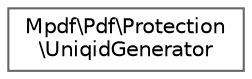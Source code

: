 digraph "Graphical Class Hierarchy"
{
 // LATEX_PDF_SIZE
  bgcolor="transparent";
  edge [fontname=Helvetica,fontsize=10,labelfontname=Helvetica,labelfontsize=10];
  node [fontname=Helvetica,fontsize=10,shape=box,height=0.2,width=0.4];
  rankdir="LR";
  Node0 [id="Node000000",label="Mpdf\\Pdf\\Protection\l\\UniqidGenerator",height=0.2,width=0.4,color="grey40", fillcolor="white", style="filled",URL="$classMpdf_1_1Pdf_1_1Protection_1_1UniqidGenerator.html",tooltip=" "];
}
